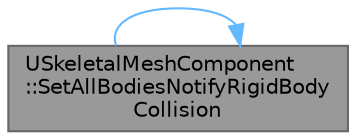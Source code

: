digraph "USkeletalMeshComponent::SetAllBodiesNotifyRigidBodyCollision"
{
 // INTERACTIVE_SVG=YES
 // LATEX_PDF_SIZE
  bgcolor="transparent";
  edge [fontname=Helvetica,fontsize=10,labelfontname=Helvetica,labelfontsize=10];
  node [fontname=Helvetica,fontsize=10,shape=box,height=0.2,width=0.4];
  rankdir="LR";
  Node1 [id="Node000001",label="USkeletalMeshComponent\l::SetAllBodiesNotifyRigidBody\lCollision",height=0.2,width=0.4,color="gray40", fillcolor="grey60", style="filled", fontcolor="black",tooltip="Set the rigid body notification state for all bodies."];
  Node1 -> Node1 [id="edge1_Node000001_Node000001",color="steelblue1",style="solid",tooltip=" "];
}
